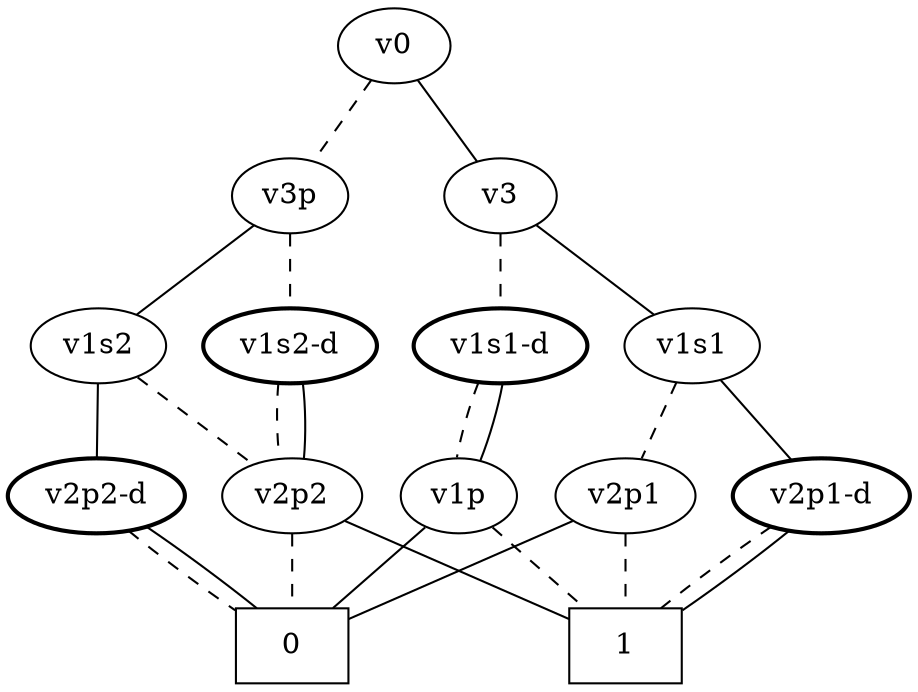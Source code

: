 graph BDD_Tree {
	 node1 [label="v0"];
	 node2 [label="v3"];
	 node1 -- node2 [style=solid];
	 node17 [label="v3p"];
	 node1 -- node17 [style=dashed];
	 node3 [label="v1s1"];
	 node2 -- node3 [style=solid];
	 node10 [label="v1s1-d",style=bold];
	 node2 -- node10 [style=dashed];
	 node4 [label="v2p1-d",style=bold];
	 node3 -- node4 [style=solid];
	 node7 [label="v2p1"];
	 node3 -- node7 [style=dashed];
	 node27 [label="1",shape=box];
	 node4 -- node27 [style=dashed];
	 node4 -- node27 [style=solid];
	 node27 [label="1",shape=box];
	 node7 -- node27 [style=dashed];
	 node31 [label="0",shape=box];
	 node7 -- node31 [style=solid];
	 node14 [label="v1p"];
	 node10 -- node14 [style=dashed];
	 node10 -- node14 [style=solid];
	 node27 [label="1",shape=box];
	 node14 -- node27 [style=dashed];
	 node31 [label="0",shape=box];
	 node14 -- node31 [style=solid];
	 node18 [label="v1s2-d",style=bold];
	 node17 -- node18 [style=dashed];
	 node25 [label="v1s2"];
	 node17 -- node25 [style=solid];
	 node26 [label="v2p2"];
	 node18 -- node26 [style=dashed];
	 node18 -- node26 [style=solid];
	 node27 [label="1",shape=box];
	 node26 -- node27 [style=solid];
	 node31 [label="0",shape=box];
	 node26 -- node31 [style=dashed];
	 node26 [label="v2p2"];
	 node25 -- node26 [style=dashed];
	 node29 [label="v2p2-d",style=bold];
	 node25 -- node29 [style=solid];
	 node31 [label="0",shape=box];
	 node29 -- node31 [style=dashed];
	 node29 -- node31 [style=solid];
}

